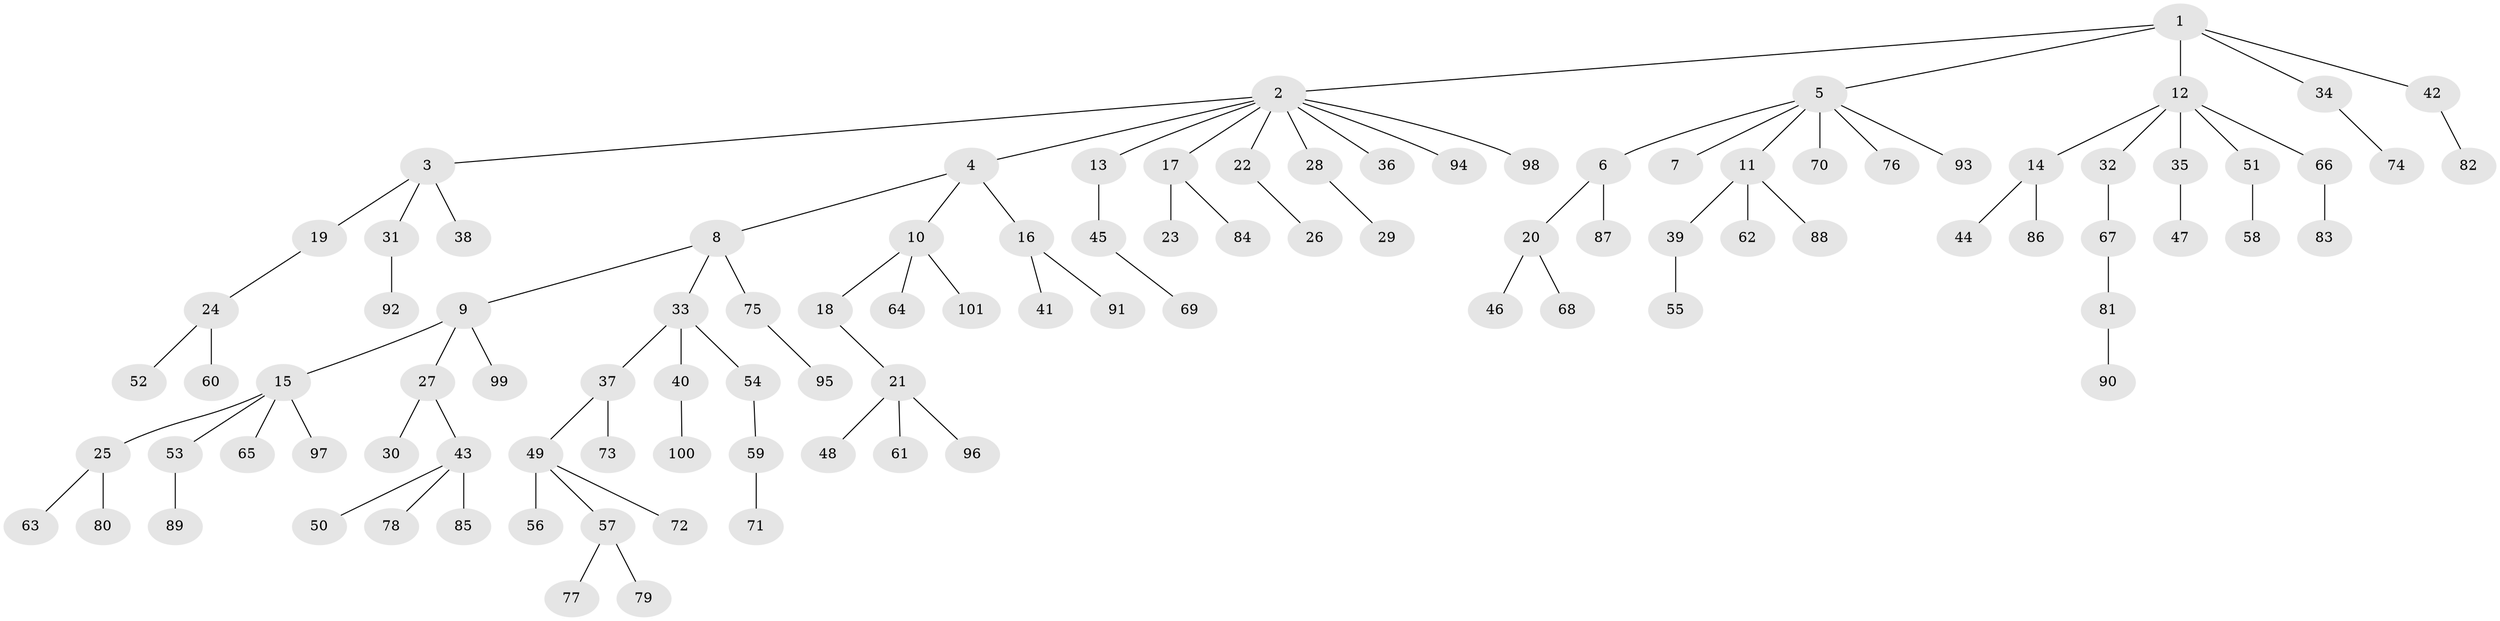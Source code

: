 // coarse degree distribution, {5: 0.014084507042253521, 10: 0.014084507042253521, 4: 0.04225352112676056, 6: 0.028169014084507043, 8: 0.014084507042253521, 1: 0.5492957746478874, 3: 0.08450704225352113, 2: 0.2535211267605634}
// Generated by graph-tools (version 1.1) at 2025/24/03/03/25 07:24:06]
// undirected, 101 vertices, 100 edges
graph export_dot {
graph [start="1"]
  node [color=gray90,style=filled];
  1;
  2;
  3;
  4;
  5;
  6;
  7;
  8;
  9;
  10;
  11;
  12;
  13;
  14;
  15;
  16;
  17;
  18;
  19;
  20;
  21;
  22;
  23;
  24;
  25;
  26;
  27;
  28;
  29;
  30;
  31;
  32;
  33;
  34;
  35;
  36;
  37;
  38;
  39;
  40;
  41;
  42;
  43;
  44;
  45;
  46;
  47;
  48;
  49;
  50;
  51;
  52;
  53;
  54;
  55;
  56;
  57;
  58;
  59;
  60;
  61;
  62;
  63;
  64;
  65;
  66;
  67;
  68;
  69;
  70;
  71;
  72;
  73;
  74;
  75;
  76;
  77;
  78;
  79;
  80;
  81;
  82;
  83;
  84;
  85;
  86;
  87;
  88;
  89;
  90;
  91;
  92;
  93;
  94;
  95;
  96;
  97;
  98;
  99;
  100;
  101;
  1 -- 2;
  1 -- 5;
  1 -- 12;
  1 -- 34;
  1 -- 42;
  2 -- 3;
  2 -- 4;
  2 -- 13;
  2 -- 17;
  2 -- 22;
  2 -- 28;
  2 -- 36;
  2 -- 94;
  2 -- 98;
  3 -- 19;
  3 -- 31;
  3 -- 38;
  4 -- 8;
  4 -- 10;
  4 -- 16;
  5 -- 6;
  5 -- 7;
  5 -- 11;
  5 -- 70;
  5 -- 76;
  5 -- 93;
  6 -- 20;
  6 -- 87;
  8 -- 9;
  8 -- 33;
  8 -- 75;
  9 -- 15;
  9 -- 27;
  9 -- 99;
  10 -- 18;
  10 -- 64;
  10 -- 101;
  11 -- 39;
  11 -- 62;
  11 -- 88;
  12 -- 14;
  12 -- 32;
  12 -- 35;
  12 -- 51;
  12 -- 66;
  13 -- 45;
  14 -- 44;
  14 -- 86;
  15 -- 25;
  15 -- 53;
  15 -- 65;
  15 -- 97;
  16 -- 41;
  16 -- 91;
  17 -- 23;
  17 -- 84;
  18 -- 21;
  19 -- 24;
  20 -- 46;
  20 -- 68;
  21 -- 48;
  21 -- 61;
  21 -- 96;
  22 -- 26;
  24 -- 52;
  24 -- 60;
  25 -- 63;
  25 -- 80;
  27 -- 30;
  27 -- 43;
  28 -- 29;
  31 -- 92;
  32 -- 67;
  33 -- 37;
  33 -- 40;
  33 -- 54;
  34 -- 74;
  35 -- 47;
  37 -- 49;
  37 -- 73;
  39 -- 55;
  40 -- 100;
  42 -- 82;
  43 -- 50;
  43 -- 78;
  43 -- 85;
  45 -- 69;
  49 -- 56;
  49 -- 57;
  49 -- 72;
  51 -- 58;
  53 -- 89;
  54 -- 59;
  57 -- 77;
  57 -- 79;
  59 -- 71;
  66 -- 83;
  67 -- 81;
  75 -- 95;
  81 -- 90;
}
